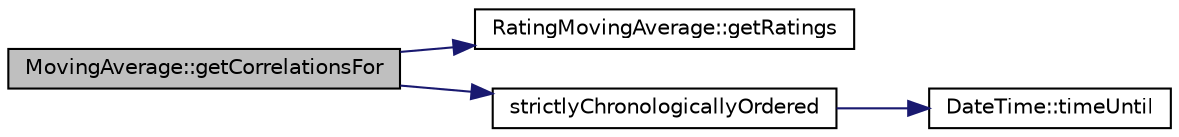 digraph G
{
  edge [fontname="Helvetica",fontsize="10",labelfontname="Helvetica",labelfontsize="10"];
  node [fontname="Helvetica",fontsize="10",shape=record];
  rankdir=LR;
  Node1 [label="MovingAverage::getCorrelationsFor",height=0.2,width=0.4,color="black", fillcolor="grey75", style="filled" fontcolor="black"];
  Node1 -> Node2 [color="midnightblue",fontsize="10",style="solid",fontname="Helvetica"];
  Node2 [label="RatingMovingAverage::getRatings",height=0.2,width=0.4,color="black", fillcolor="white", style="filled",URL="$class_rating_moving_average.html#aaa6522e1304dca15c9e61b60db7e505b"];
  Node1 -> Node3 [color="midnightblue",fontsize="10",style="solid",fontname="Helvetica"];
  Node3 [label="strictlyChronologicallyOrdered",height=0.2,width=0.4,color="black", fillcolor="white", style="filled",URL="$_date_time_8cpp.html#a5a147ca41ccd908973aed68c859f8977"];
  Node3 -> Node4 [color="midnightblue",fontsize="10",style="solid",fontname="Helvetica"];
  Node4 [label="DateTime::timeUntil",height=0.2,width=0.4,color="black", fillcolor="white", style="filled",URL="$class_date_time.html#a7425ac1c6a4912d5ef46c8df1cc0cea2"];
}
